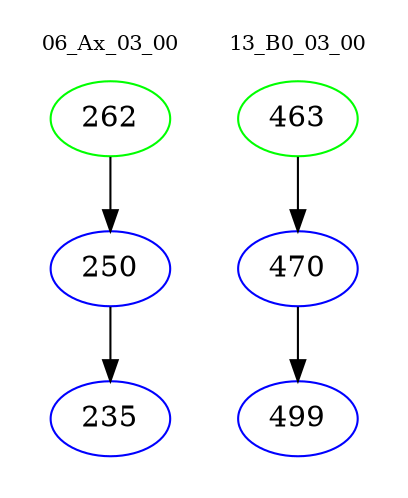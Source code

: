 digraph{
subgraph cluster_0 {
color = white
label = "06_Ax_03_00";
fontsize=10;
T0_262 [label="262", color="green"]
T0_262 -> T0_250 [color="black"]
T0_250 [label="250", color="blue"]
T0_250 -> T0_235 [color="black"]
T0_235 [label="235", color="blue"]
}
subgraph cluster_1 {
color = white
label = "13_B0_03_00";
fontsize=10;
T1_463 [label="463", color="green"]
T1_463 -> T1_470 [color="black"]
T1_470 [label="470", color="blue"]
T1_470 -> T1_499 [color="black"]
T1_499 [label="499", color="blue"]
}
}
